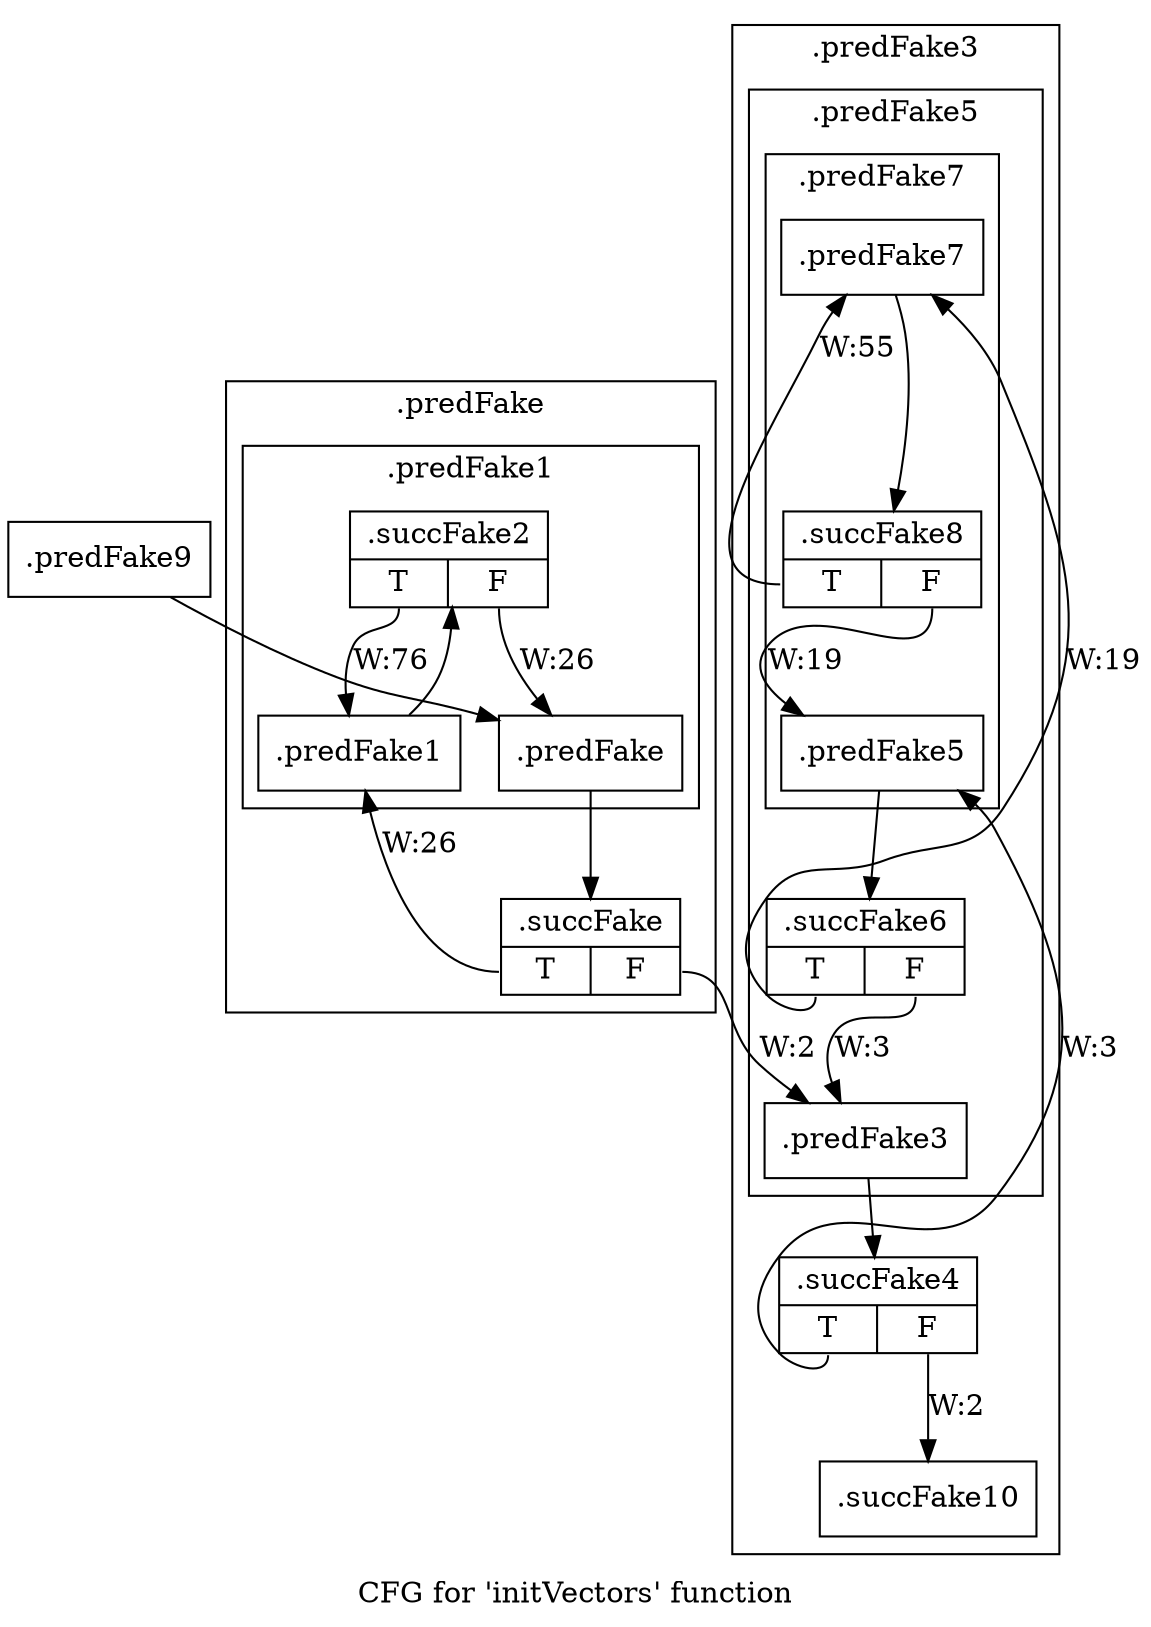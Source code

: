 digraph "CFG for 'initVectors' function" {
	label="CFG for 'initVectors' function";

	Node0x45dbeb0 [shape=record,filename="",linenumber="",label="{.predFake9}"];
	Node0x45dbeb0 -> Node0x45d7f60[ callList="" memoryops="" filename="../../../../../Sources/conv/tb_conv.cpp" execusionnum="1"];
	Node0x47b5960 [shape=record,filename="../../../../../Sources/conv/tb_conv.cpp",linenumber="97",label="{.succFake10}"];
subgraph cluster_0 {
	label=".predFake3";
	tripcount="2";
	invocationtime="2";

subgraph cluster_0_0 {
	label=".predFake5";
	tripcount="18";
	invocationtime="3";

subgraph cluster_0_0_0 {
	label=".predFake7";
	tripcount="54";
	invocationtime="19";

	Node0x45d8320 [shape=record,filename="../../../../../Sources/conv/tb_conv.cpp",linenumber="88",label="{.predFake7}"];
	Node0x45d8320 -> Node0x47b57a0[ callList="" memoryops="" filename="../../../../../Sources/conv/tb_conv.cpp" execusionnum="72"];
	Node0x47b57a0 [shape=record,filename="../../../../../Sources/conv/tb_conv.cpp",linenumber="88",label="{.succFake8|{<s0>T|<s1>F}}"];
	Node0x47b57a0:s0 -> Node0x45d8320[label="W:55" callList="" memoryops="" filename="../../../../../Sources/conv/tb_conv.cpp" execusionnum="54"];
	Node0x47b57a0:s1 -> Node0x45d8280[label="W:19" callList="" memoryops="" filename="../../../../../Sources/conv/tb_conv.cpp" execusionnum="18"];
}
	Node0x45d8280 [shape=record,filename="../../../../../Sources/conv/tb_conv.cpp",linenumber="87",label="{.predFake5}"];
	Node0x45d8280 -> Node0x47b5500[ callList="" memoryops="" filename="../../../../../Sources/conv/tb_conv.cpp" execusionnum="20"];
	Node0x47b5500 [shape=record,filename="../../../../../Sources/conv/tb_conv.cpp",linenumber="87",label="{.succFake6|{<s0>T|<s1>F}}"];
	Node0x47b5500:s0 -> Node0x45d8320[label="W:19" callList="" memoryops="" filename="../../../../../Sources/conv/tb_conv.cpp" execusionnum="18"];
	Node0x47b5500:s1 -> Node0x45d81e0[label="W:3" callList="" memoryops="" filename="../../../../../Sources/conv/tb_conv.cpp" execusionnum="2"];
}
	Node0x45d81e0 [shape=record,filename="../../../../../Sources/conv/tb_conv.cpp",linenumber="86",label="{.predFake3}"];
	Node0x45d81e0 -> Node0x47b5320[ callList="" memoryops="" filename="../../../../../Sources/conv/tb_conv.cpp" execusionnum="3"];
	Node0x47b5320 [shape=record,filename="../../../../../Sources/conv/tb_conv.cpp",linenumber="86",label="{.succFake4|{<s0>T|<s1>F}}"];
	Node0x47b5320:s0 -> Node0x45d8280[label="W:3" callList="" memoryops="" filename="../../../../../Sources/conv/tb_conv.cpp" execusionnum="2"];
	Node0x47b5320:s1 -> Node0x47b5960[label="W:2" callList="" memoryops="" filename="../../../../../Sources/conv/tb_conv.cpp" execusionnum="1"];
}
subgraph cluster_1 {
	label=".predFake";
	tripcount="25";
	invocationtime="1";

subgraph cluster_1_0 {
	label=".predFake1";
	tripcount="75";
	invocationtime="26";

	Node0x45d8000 [shape=record,filename="../../../../../Sources/conv/tb_conv.cpp",linenumber="75",label="{.predFake1}"];
	Node0x45d8000 -> Node0x439e130[ callList="" memoryops="" filename="../../../../../Sources/conv/tb_conv.cpp" execusionnum="100"];
	Node0x439e130 [shape=record,filename="../../../../../Sources/conv/tb_conv.cpp",linenumber="75",label="{.succFake2|{<s0>T|<s1>F}}"];
	Node0x439e130:s0 -> Node0x45d8000[label="W:76" callList="" memoryops="" filename="../../../../../Sources/conv/tb_conv.cpp" execusionnum="75"];
	Node0x439e130:s1 -> Node0x45d7f60[label="W:26" callList="" memoryops="" filename="../../../../../Sources/conv/tb_conv.cpp" execusionnum="25"];
}
	Node0x45d7f60 [shape=record,filename="../../../../../Sources/conv/tb_conv.cpp",linenumber="74",label="{.predFake}"];
	Node0x45d7f60 -> Node0x439dde0[ callList="" memoryops="" filename="../../../../../Sources/conv/tb_conv.cpp" execusionnum="26"];
	Node0x439dde0 [shape=record,filename="../../../../../Sources/conv/tb_conv.cpp",linenumber="74",label="{.succFake|{<s0>T|<s1>F}}"];
	Node0x439dde0:s0 -> Node0x45d8000[label="W:26" callList="" memoryops="" filename="../../../../../Sources/conv/tb_conv.cpp" execusionnum="25"];
	Node0x439dde0:s1 -> Node0x45d81e0[label="W:2" callList="" memoryops="" filename="../../../../../Sources/conv/tb_conv.cpp" execusionnum="1"];
}
}
